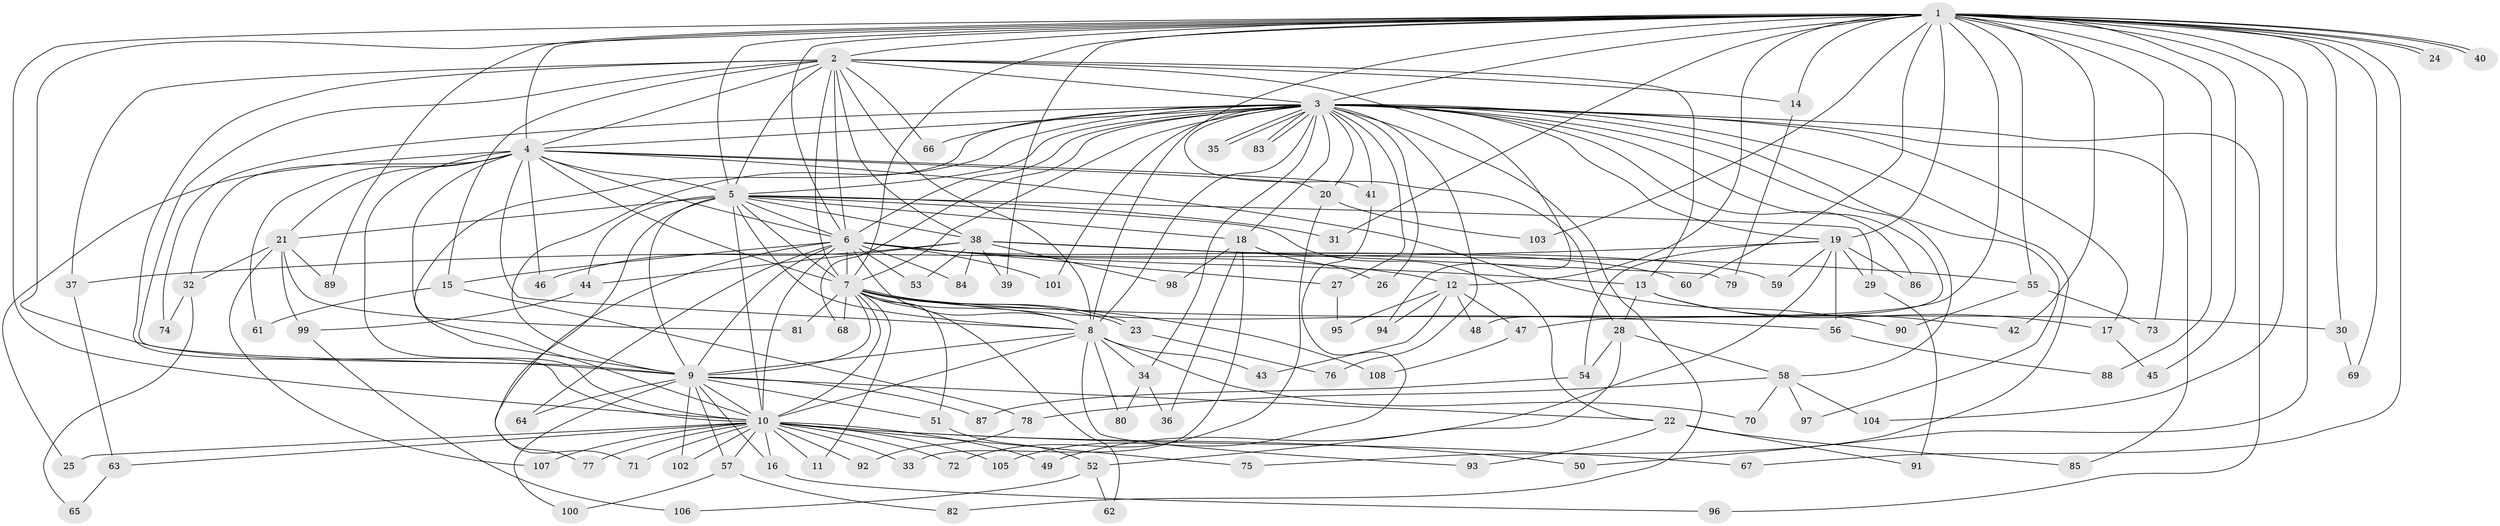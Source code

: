 // Generated by graph-tools (version 1.1) at 2025/44/03/09/25 04:44:38]
// undirected, 108 vertices, 241 edges
graph export_dot {
graph [start="1"]
  node [color=gray90,style=filled];
  1;
  2;
  3;
  4;
  5;
  6;
  7;
  8;
  9;
  10;
  11;
  12;
  13;
  14;
  15;
  16;
  17;
  18;
  19;
  20;
  21;
  22;
  23;
  24;
  25;
  26;
  27;
  28;
  29;
  30;
  31;
  32;
  33;
  34;
  35;
  36;
  37;
  38;
  39;
  40;
  41;
  42;
  43;
  44;
  45;
  46;
  47;
  48;
  49;
  50;
  51;
  52;
  53;
  54;
  55;
  56;
  57;
  58;
  59;
  60;
  61;
  62;
  63;
  64;
  65;
  66;
  67;
  68;
  69;
  70;
  71;
  72;
  73;
  74;
  75;
  76;
  77;
  78;
  79;
  80;
  81;
  82;
  83;
  84;
  85;
  86;
  87;
  88;
  89;
  90;
  91;
  92;
  93;
  94;
  95;
  96;
  97;
  98;
  99;
  100;
  101;
  102;
  103;
  104;
  105;
  106;
  107;
  108;
  1 -- 2;
  1 -- 3;
  1 -- 4;
  1 -- 5;
  1 -- 6;
  1 -- 7;
  1 -- 8;
  1 -- 9;
  1 -- 10;
  1 -- 12;
  1 -- 14;
  1 -- 19;
  1 -- 24;
  1 -- 24;
  1 -- 30;
  1 -- 31;
  1 -- 39;
  1 -- 40;
  1 -- 40;
  1 -- 42;
  1 -- 45;
  1 -- 47;
  1 -- 50;
  1 -- 55;
  1 -- 60;
  1 -- 67;
  1 -- 69;
  1 -- 73;
  1 -- 88;
  1 -- 89;
  1 -- 103;
  1 -- 104;
  2 -- 3;
  2 -- 4;
  2 -- 5;
  2 -- 6;
  2 -- 7;
  2 -- 8;
  2 -- 9;
  2 -- 10;
  2 -- 13;
  2 -- 14;
  2 -- 15;
  2 -- 37;
  2 -- 38;
  2 -- 66;
  2 -- 94;
  3 -- 4;
  3 -- 5;
  3 -- 6;
  3 -- 7;
  3 -- 8;
  3 -- 9;
  3 -- 10;
  3 -- 17;
  3 -- 18;
  3 -- 19;
  3 -- 20;
  3 -- 26;
  3 -- 27;
  3 -- 28;
  3 -- 34;
  3 -- 35;
  3 -- 35;
  3 -- 41;
  3 -- 48;
  3 -- 58;
  3 -- 66;
  3 -- 68;
  3 -- 74;
  3 -- 75;
  3 -- 76;
  3 -- 82;
  3 -- 83;
  3 -- 83;
  3 -- 85;
  3 -- 86;
  3 -- 96;
  3 -- 97;
  3 -- 101;
  4 -- 5;
  4 -- 6;
  4 -- 7;
  4 -- 8;
  4 -- 9;
  4 -- 10;
  4 -- 20;
  4 -- 21;
  4 -- 25;
  4 -- 32;
  4 -- 41;
  4 -- 46;
  4 -- 61;
  4 -- 90;
  5 -- 6;
  5 -- 7;
  5 -- 8;
  5 -- 9;
  5 -- 10;
  5 -- 18;
  5 -- 21;
  5 -- 22;
  5 -- 29;
  5 -- 31;
  5 -- 38;
  5 -- 44;
  5 -- 71;
  6 -- 7;
  6 -- 8;
  6 -- 9;
  6 -- 10;
  6 -- 12;
  6 -- 13;
  6 -- 15;
  6 -- 27;
  6 -- 53;
  6 -- 60;
  6 -- 64;
  6 -- 77;
  6 -- 84;
  6 -- 101;
  7 -- 8;
  7 -- 9;
  7 -- 10;
  7 -- 11;
  7 -- 23;
  7 -- 23;
  7 -- 30;
  7 -- 51;
  7 -- 56;
  7 -- 62;
  7 -- 68;
  7 -- 81;
  7 -- 108;
  8 -- 9;
  8 -- 10;
  8 -- 34;
  8 -- 43;
  8 -- 70;
  8 -- 80;
  8 -- 93;
  9 -- 10;
  9 -- 16;
  9 -- 22;
  9 -- 51;
  9 -- 57;
  9 -- 64;
  9 -- 87;
  9 -- 100;
  9 -- 102;
  10 -- 11;
  10 -- 16;
  10 -- 25;
  10 -- 33;
  10 -- 49;
  10 -- 50;
  10 -- 57;
  10 -- 63;
  10 -- 67;
  10 -- 71;
  10 -- 72;
  10 -- 75;
  10 -- 77;
  10 -- 92;
  10 -- 102;
  10 -- 105;
  10 -- 107;
  12 -- 43;
  12 -- 47;
  12 -- 48;
  12 -- 94;
  12 -- 95;
  13 -- 17;
  13 -- 28;
  13 -- 42;
  14 -- 79;
  15 -- 61;
  15 -- 78;
  16 -- 96;
  17 -- 45;
  18 -- 26;
  18 -- 33;
  18 -- 36;
  18 -- 98;
  19 -- 29;
  19 -- 37;
  19 -- 49;
  19 -- 54;
  19 -- 56;
  19 -- 59;
  19 -- 86;
  20 -- 72;
  20 -- 103;
  21 -- 32;
  21 -- 81;
  21 -- 89;
  21 -- 99;
  21 -- 107;
  22 -- 85;
  22 -- 91;
  22 -- 93;
  23 -- 76;
  27 -- 95;
  28 -- 52;
  28 -- 54;
  28 -- 58;
  29 -- 91;
  30 -- 69;
  32 -- 65;
  32 -- 74;
  34 -- 36;
  34 -- 80;
  37 -- 63;
  38 -- 39;
  38 -- 44;
  38 -- 46;
  38 -- 53;
  38 -- 55;
  38 -- 59;
  38 -- 79;
  38 -- 84;
  38 -- 98;
  41 -- 105;
  44 -- 99;
  47 -- 108;
  51 -- 52;
  52 -- 62;
  52 -- 106;
  54 -- 87;
  55 -- 73;
  55 -- 90;
  56 -- 88;
  57 -- 82;
  57 -- 100;
  58 -- 70;
  58 -- 78;
  58 -- 97;
  58 -- 104;
  63 -- 65;
  78 -- 92;
  99 -- 106;
}
